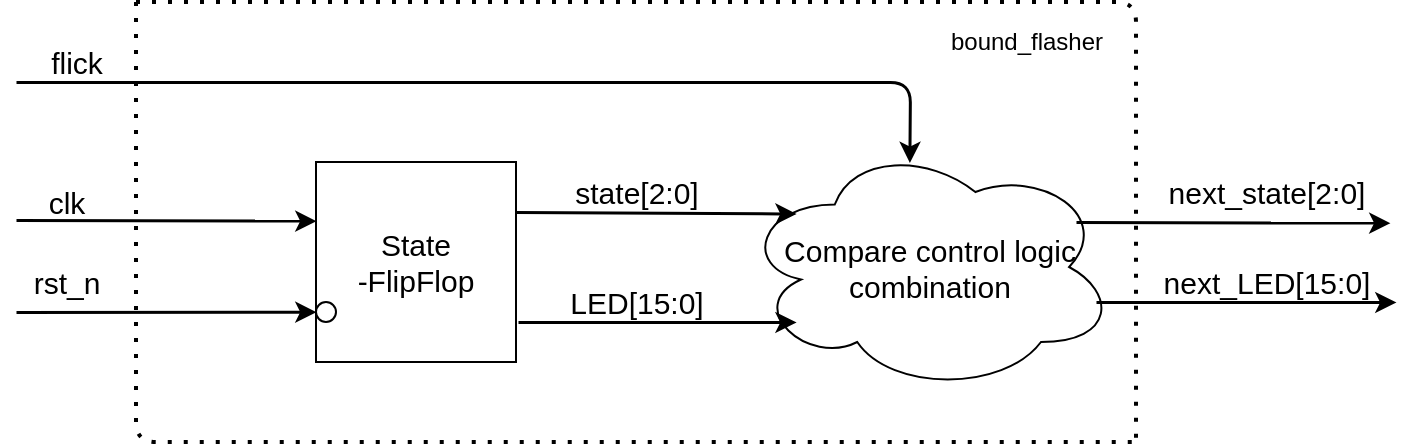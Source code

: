 <mxfile version="14.8.4" type="github">
  <diagram id="lNwx70YwFImhAdkBiCjS" name="Page-1">
    <mxGraphModel dx="1846" dy="456" grid="1" gridSize="10" guides="1" tooltips="1" connect="1" arrows="1" fold="1" page="1" pageScale="1" pageWidth="827" pageHeight="1169" math="0" shadow="0">
      <root>
        <mxCell id="0" />
        <mxCell id="1" parent="0" />
        <mxCell id="bOoDoIh7ptmJdQdkOBES-1" value="&lt;font style=&quot;font-size: 15px&quot;&gt;Compare control logic combination&lt;/font&gt;" style="ellipse;shape=cloud;whiteSpace=wrap;html=1;" parent="1" vertex="1">
          <mxGeometry x="362.5" y="370" width="187.5" height="125" as="geometry" />
        </mxCell>
        <mxCell id="-i50-3i5kCzuWG5Ihwtd-1" value="&lt;font style=&quot;font-size: 15px&quot;&gt;State&lt;br&gt;-FlipFlop&lt;/font&gt;" style="whiteSpace=wrap;html=1;aspect=fixed;" parent="1" vertex="1">
          <mxGeometry x="150" y="380" width="100" height="100" as="geometry" />
        </mxCell>
        <mxCell id="-i50-3i5kCzuWG5Ihwtd-10" value="&lt;font style=&quot;font-size: 15px&quot;&gt;flick&lt;/font&gt;" style="text;html=1;align=center;verticalAlign=middle;resizable=0;points=[];autosize=1;strokeColor=none;" parent="1" vertex="1">
          <mxGeometry x="10" y="320" width="40" height="20" as="geometry" />
        </mxCell>
        <mxCell id="-i50-3i5kCzuWG5Ihwtd-11" value="&lt;font style=&quot;font-size: 15px&quot;&gt;rst_n&lt;/font&gt;" style="text;html=1;align=center;verticalAlign=middle;resizable=0;points=[];autosize=1;strokeColor=none;" parent="1" vertex="1">
          <mxGeometry y="430" width="50" height="20" as="geometry" />
        </mxCell>
        <mxCell id="-i50-3i5kCzuWG5Ihwtd-17" value="&lt;font style=&quot;font-size: 15px&quot;&gt;clk&lt;/font&gt;" style="text;html=1;align=center;verticalAlign=middle;resizable=0;points=[];autosize=1;strokeColor=none;" parent="1" vertex="1">
          <mxGeometry x="10" y="390" width="30" height="20" as="geometry" />
        </mxCell>
        <mxCell id="-i50-3i5kCzuWG5Ihwtd-21" value="&lt;font style=&quot;font-size: 15px&quot;&gt;state[2:0]&lt;/font&gt;" style="text;html=1;align=center;verticalAlign=middle;resizable=0;points=[];autosize=1;strokeColor=none;" parent="1" vertex="1">
          <mxGeometry x="270" y="385" width="80" height="20" as="geometry" />
        </mxCell>
        <mxCell id="-i50-3i5kCzuWG5Ihwtd-25" value="&lt;font style=&quot;font-size: 15px&quot;&gt;LED[15:0]&lt;/font&gt;" style="text;html=1;align=center;verticalAlign=middle;resizable=0;points=[];autosize=1;strokeColor=none;" parent="1" vertex="1">
          <mxGeometry x="270" y="440" width="80" height="20" as="geometry" />
        </mxCell>
        <mxCell id="hbCj_O3Rf5jofnhxSVeA-1" value="" style="ellipse;whiteSpace=wrap;html=1;aspect=fixed;" parent="1" vertex="1">
          <mxGeometry x="150" y="450" width="10" height="10" as="geometry" />
        </mxCell>
        <mxCell id="WTmReTC3h2AS-RSaAFp--1" value="" style="endArrow=classic;html=1;strokeWidth=1.5;entryX=0.147;entryY=0.72;entryDx=0;entryDy=0;entryPerimeter=0;" parent="1" target="bOoDoIh7ptmJdQdkOBES-1" edge="1">
          <mxGeometry width="50" height="50" relative="1" as="geometry">
            <mxPoint x="251" y="460" as="sourcePoint" />
            <mxPoint x="360" y="458" as="targetPoint" />
          </mxGeometry>
        </mxCell>
        <mxCell id="WTmReTC3h2AS-RSaAFp--2" value="" style="endArrow=classic;html=1;strokeWidth=1.5;entryX=0.147;entryY=0.286;entryDx=0;entryDy=0;entryPerimeter=0;exitX=1;exitY=0.25;exitDx=0;exitDy=0;" parent="1" source="-i50-3i5kCzuWG5Ihwtd-1" target="bOoDoIh7ptmJdQdkOBES-1" edge="1">
          <mxGeometry width="50" height="50" relative="1" as="geometry">
            <mxPoint x="230" y="425" as="sourcePoint" />
            <mxPoint x="320" y="429" as="targetPoint" />
          </mxGeometry>
        </mxCell>
        <mxCell id="WTmReTC3h2AS-RSaAFp--4" value="" style="endArrow=classic;html=1;strokeWidth=1.5;entryX=0.183;entryY=0.848;entryDx=0;entryDy=0;entryPerimeter=0;" parent="1" edge="1">
          <mxGeometry width="50" height="50" relative="1" as="geometry">
            <mxPoint y="409" as="sourcePoint" />
            <mxPoint x="150.0" y="409.32" as="targetPoint" />
          </mxGeometry>
        </mxCell>
        <mxCell id="WTmReTC3h2AS-RSaAFp--5" value="" style="endArrow=classic;html=1;strokeWidth=1.5;entryX=0.183;entryY=0.848;entryDx=0;entryDy=0;entryPerimeter=0;" parent="1" edge="1">
          <mxGeometry width="50" height="50" relative="1" as="geometry">
            <mxPoint y="455" as="sourcePoint" />
            <mxPoint x="150.0" y="454.82" as="targetPoint" />
          </mxGeometry>
        </mxCell>
        <mxCell id="WTmReTC3h2AS-RSaAFp--11" value="" style="endArrow=classic;html=1;strokeWidth=1.5;entryX=0.449;entryY=0.082;entryDx=0;entryDy=0;entryPerimeter=0;" parent="1" target="bOoDoIh7ptmJdQdkOBES-1" edge="1">
          <mxGeometry width="50" height="50" relative="1" as="geometry">
            <mxPoint x="-3.642e-14" y="340" as="sourcePoint" />
            <mxPoint x="450" y="340" as="targetPoint" />
            <Array as="points">
              <mxPoint x="447" y="340" />
            </Array>
          </mxGeometry>
        </mxCell>
        <mxCell id="WTmReTC3h2AS-RSaAFp--13" value="" style="endArrow=classic;html=1;strokeWidth=1.5;entryX=0.183;entryY=0.848;entryDx=0;entryDy=0;entryPerimeter=0;" parent="1" edge="1">
          <mxGeometry width="50" height="50" relative="1" as="geometry">
            <mxPoint x="530" y="410" as="sourcePoint" />
            <mxPoint x="686.96" y="410.32" as="targetPoint" />
          </mxGeometry>
        </mxCell>
        <mxCell id="WTmReTC3h2AS-RSaAFp--14" value="&lt;font style=&quot;font-size: 15px&quot;&gt;next_LED[15:0]&lt;/font&gt;" style="text;html=1;align=center;verticalAlign=middle;resizable=0;points=[];autosize=1;strokeColor=none;" parent="1" vertex="1">
          <mxGeometry x="565" y="430" width="120" height="20" as="geometry" />
        </mxCell>
        <mxCell id="WTmReTC3h2AS-RSaAFp--17" value="" style="endArrow=classic;html=1;strokeWidth=1.5;" parent="1" edge="1">
          <mxGeometry width="50" height="50" relative="1" as="geometry">
            <mxPoint x="540" y="450" as="sourcePoint" />
            <mxPoint x="690" y="450" as="targetPoint" />
          </mxGeometry>
        </mxCell>
        <mxCell id="WTmReTC3h2AS-RSaAFp--18" value="&lt;font style=&quot;font-size: 15px&quot;&gt;next_state[2:0]&lt;/font&gt;" style="text;html=1;align=center;verticalAlign=middle;resizable=0;points=[];autosize=1;strokeColor=none;" parent="1" vertex="1">
          <mxGeometry x="570" y="385" width="110" height="20" as="geometry" />
        </mxCell>
        <mxCell id="WTmReTC3h2AS-RSaAFp--19" value="" style="endArrow=none;dashed=1;html=1;dashPattern=1 3;strokeWidth=2;" parent="1" edge="1">
          <mxGeometry width="50" height="50" relative="1" as="geometry">
            <mxPoint x="60" y="300" as="sourcePoint" />
            <mxPoint x="560" y="520" as="targetPoint" />
            <Array as="points">
              <mxPoint x="60" y="520" />
            </Array>
          </mxGeometry>
        </mxCell>
        <mxCell id="WTmReTC3h2AS-RSaAFp--20" value="" style="endArrow=none;dashed=1;html=1;dashPattern=1 3;strokeWidth=2;" parent="1" edge="1">
          <mxGeometry width="50" height="50" relative="1" as="geometry">
            <mxPoint x="60" y="300" as="sourcePoint" />
            <mxPoint x="560" y="520" as="targetPoint" />
            <Array as="points">
              <mxPoint x="560" y="300" />
            </Array>
          </mxGeometry>
        </mxCell>
        <mxCell id="6qNLXkAZV5k5sTGQzEfp-1" value="bound_flasher" style="text;html=1;align=center;verticalAlign=middle;resizable=0;points=[];autosize=1;strokeColor=none;" vertex="1" parent="1">
          <mxGeometry x="460" y="310" width="90" height="20" as="geometry" />
        </mxCell>
      </root>
    </mxGraphModel>
  </diagram>
</mxfile>
